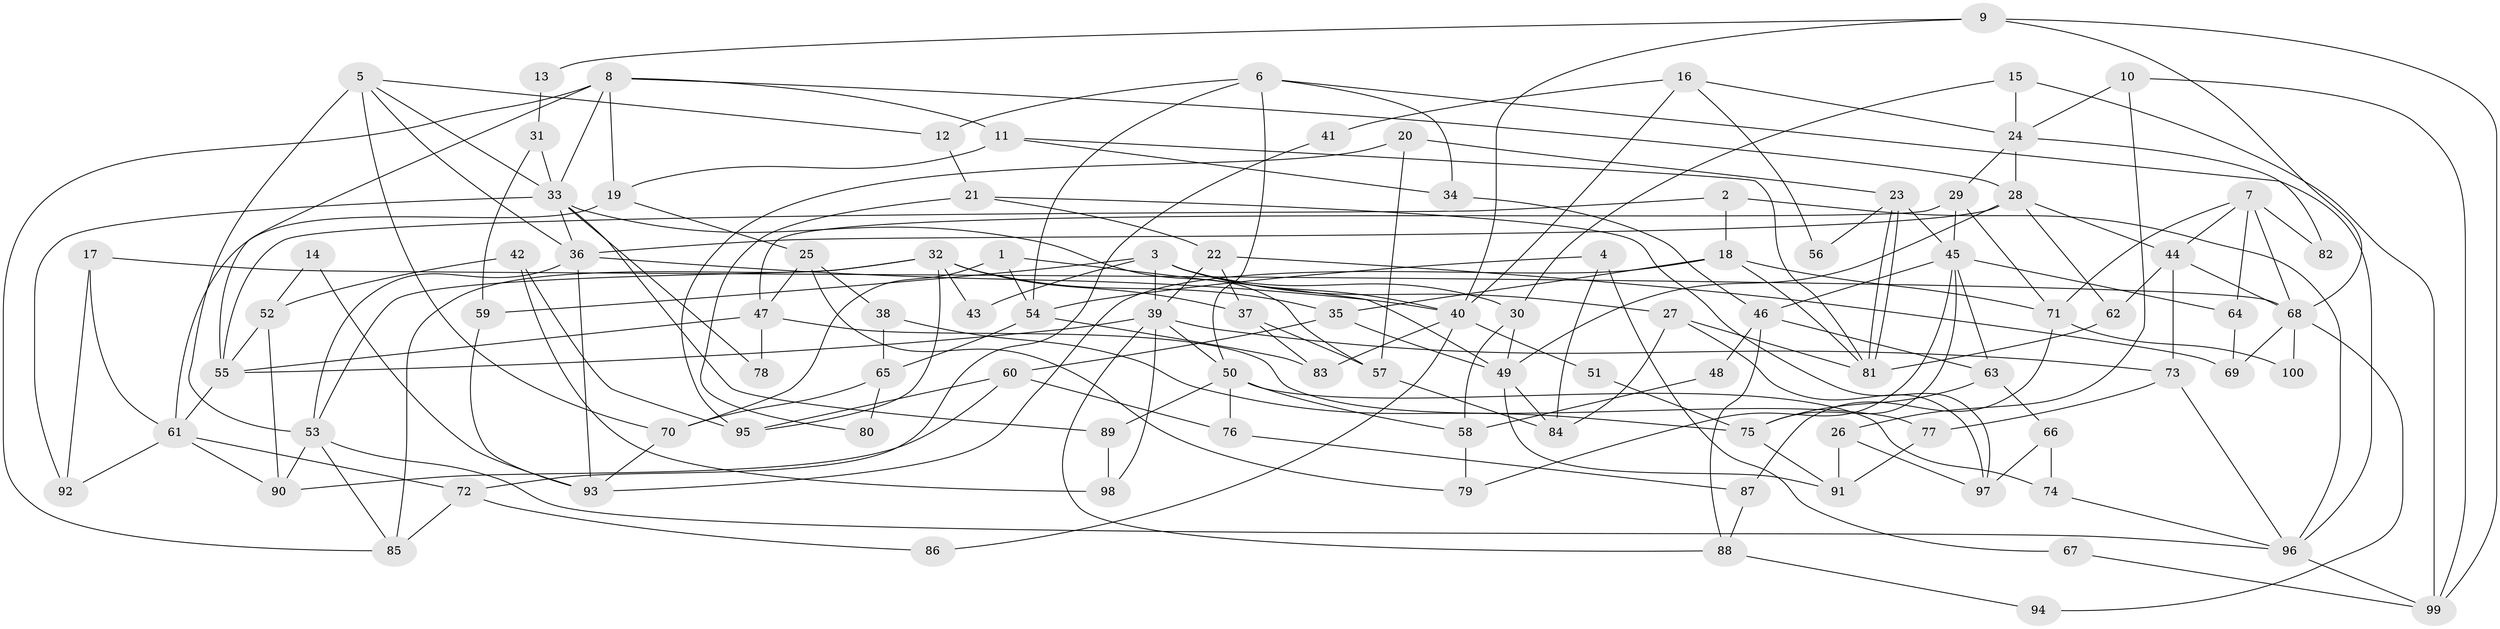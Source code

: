 // Generated by graph-tools (version 1.1) at 2025/38/02/21/25 10:38:59]
// undirected, 100 vertices, 200 edges
graph export_dot {
graph [start="1"]
  node [color=gray90,style=filled];
  1;
  2;
  3;
  4;
  5;
  6;
  7;
  8;
  9;
  10;
  11;
  12;
  13;
  14;
  15;
  16;
  17;
  18;
  19;
  20;
  21;
  22;
  23;
  24;
  25;
  26;
  27;
  28;
  29;
  30;
  31;
  32;
  33;
  34;
  35;
  36;
  37;
  38;
  39;
  40;
  41;
  42;
  43;
  44;
  45;
  46;
  47;
  48;
  49;
  50;
  51;
  52;
  53;
  54;
  55;
  56;
  57;
  58;
  59;
  60;
  61;
  62;
  63;
  64;
  65;
  66;
  67;
  68;
  69;
  70;
  71;
  72;
  73;
  74;
  75;
  76;
  77;
  78;
  79;
  80;
  81;
  82;
  83;
  84;
  85;
  86;
  87;
  88;
  89;
  90;
  91;
  92;
  93;
  94;
  95;
  96;
  97;
  98;
  99;
  100;
  1 -- 70;
  1 -- 49;
  1 -- 54;
  2 -- 55;
  2 -- 18;
  2 -- 96;
  3 -- 27;
  3 -- 39;
  3 -- 30;
  3 -- 40;
  3 -- 43;
  3 -- 59;
  4 -- 54;
  4 -- 84;
  4 -- 67;
  5 -- 33;
  5 -- 36;
  5 -- 12;
  5 -- 53;
  5 -- 70;
  6 -- 34;
  6 -- 54;
  6 -- 12;
  6 -- 50;
  6 -- 96;
  7 -- 68;
  7 -- 44;
  7 -- 64;
  7 -- 71;
  7 -- 82;
  8 -- 11;
  8 -- 28;
  8 -- 19;
  8 -- 33;
  8 -- 55;
  8 -- 85;
  9 -- 68;
  9 -- 99;
  9 -- 13;
  9 -- 40;
  10 -- 99;
  10 -- 26;
  10 -- 24;
  11 -- 81;
  11 -- 19;
  11 -- 34;
  12 -- 21;
  13 -- 31;
  14 -- 52;
  14 -- 93;
  15 -- 24;
  15 -- 30;
  15 -- 99;
  16 -- 40;
  16 -- 24;
  16 -- 41;
  16 -- 56;
  17 -- 61;
  17 -- 92;
  17 -- 68;
  18 -- 35;
  18 -- 71;
  18 -- 81;
  18 -- 93;
  19 -- 25;
  19 -- 61;
  20 -- 95;
  20 -- 23;
  20 -- 57;
  21 -- 97;
  21 -- 22;
  21 -- 80;
  22 -- 37;
  22 -- 39;
  22 -- 69;
  23 -- 81;
  23 -- 81;
  23 -- 45;
  23 -- 56;
  24 -- 28;
  24 -- 29;
  24 -- 82;
  25 -- 79;
  25 -- 47;
  25 -- 38;
  26 -- 97;
  26 -- 91;
  27 -- 84;
  27 -- 81;
  27 -- 97;
  28 -- 44;
  28 -- 36;
  28 -- 49;
  28 -- 62;
  29 -- 45;
  29 -- 47;
  29 -- 71;
  30 -- 49;
  30 -- 58;
  31 -- 59;
  31 -- 33;
  32 -- 85;
  32 -- 53;
  32 -- 35;
  32 -- 37;
  32 -- 43;
  32 -- 95;
  33 -- 36;
  33 -- 57;
  33 -- 78;
  33 -- 89;
  33 -- 92;
  34 -- 46;
  35 -- 60;
  35 -- 49;
  36 -- 40;
  36 -- 53;
  36 -- 93;
  37 -- 57;
  37 -- 83;
  38 -- 65;
  38 -- 75;
  39 -- 88;
  39 -- 50;
  39 -- 55;
  39 -- 73;
  39 -- 98;
  40 -- 51;
  40 -- 83;
  40 -- 86;
  41 -- 72;
  42 -- 98;
  42 -- 52;
  42 -- 95;
  44 -- 73;
  44 -- 62;
  44 -- 68;
  45 -- 75;
  45 -- 64;
  45 -- 46;
  45 -- 63;
  45 -- 79;
  46 -- 63;
  46 -- 48;
  46 -- 88;
  47 -- 55;
  47 -- 77;
  47 -- 78;
  48 -- 58;
  49 -- 84;
  49 -- 91;
  50 -- 58;
  50 -- 74;
  50 -- 76;
  50 -- 89;
  51 -- 75;
  52 -- 55;
  52 -- 90;
  53 -- 96;
  53 -- 85;
  53 -- 90;
  54 -- 83;
  54 -- 65;
  55 -- 61;
  57 -- 84;
  58 -- 79;
  59 -- 93;
  60 -- 95;
  60 -- 90;
  60 -- 76;
  61 -- 72;
  61 -- 90;
  61 -- 92;
  62 -- 81;
  63 -- 75;
  63 -- 66;
  64 -- 69;
  65 -- 70;
  65 -- 80;
  66 -- 74;
  66 -- 97;
  67 -- 99;
  68 -- 69;
  68 -- 94;
  68 -- 100;
  70 -- 93;
  71 -- 87;
  71 -- 100;
  72 -- 85;
  72 -- 86;
  73 -- 96;
  73 -- 77;
  74 -- 96;
  75 -- 91;
  76 -- 87;
  77 -- 91;
  87 -- 88;
  88 -- 94;
  89 -- 98;
  96 -- 99;
}
